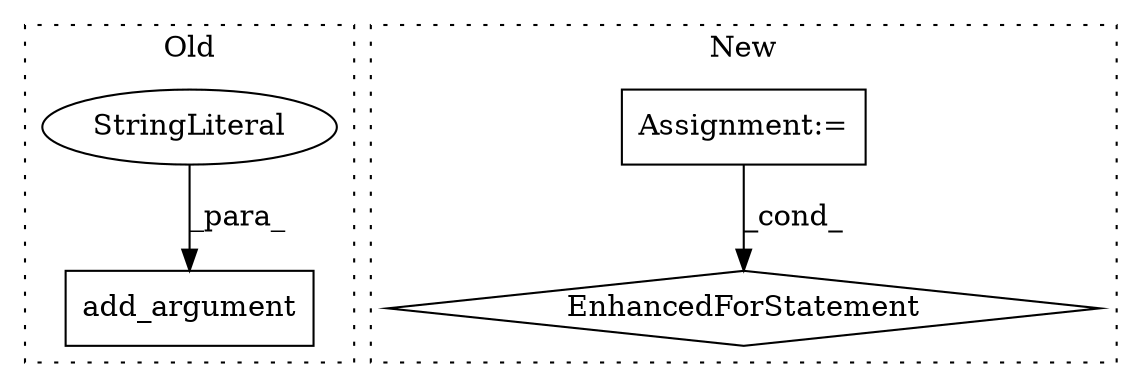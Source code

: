 digraph G {
subgraph cluster0 {
1 [label="add_argument" a="32" s="308,389" l="13,1" shape="box"];
3 [label="StringLiteral" a="45" s="351" l="38" shape="ellipse"];
label = "Old";
style="dotted";
}
subgraph cluster1 {
2 [label="EnhancedForStatement" a="70" s="968,1099" l="53,2" shape="diamond"];
4 [label="Assignment:=" a="7" s="376" l="1" shape="box"];
label = "New";
style="dotted";
}
3 -> 1 [label="_para_"];
4 -> 2 [label="_cond_"];
}